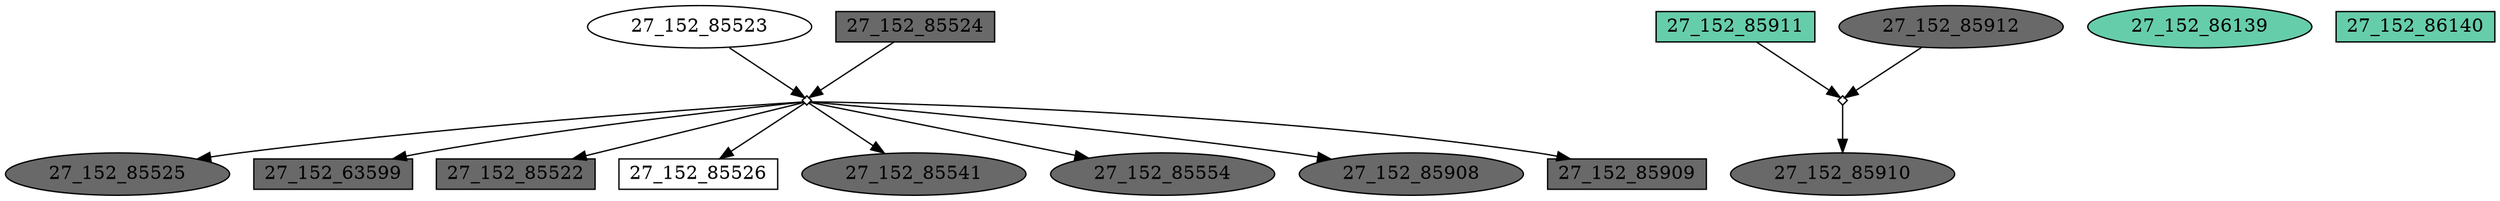 digraph {
	"27_152_85525" [shape=box fillcolor=dimgrey fontcolor=black height=0.3 regular=0 shape=ellipse style=filled width=0.5]
	"27_152_85524x27_152_85523" -> "27_152_85525"
	"27_152_63599" [shape=box fillcolor=dimgrey fontcolor=black height=0.3 regular=0 shape=box style=filled width=0.5]
	"27_152_85524x27_152_85523" -> "27_152_63599"
	"27_152_85522" [shape=box fillcolor=dimgrey fontcolor=black height=0.3 regular=0 shape=box style=filled width=0.5]
	"27_152_85524x27_152_85523" -> "27_152_85522"
	"27_152_85523" [shape=box fillcolor=white fontcolor=black height=0.3 regular=0 shape=ellipse style=filled width=0.5]
	"27_152_85523" -> "27_152_85524x27_152_85523"
	"27_152_85524" [shape=box fillcolor=dimgrey fontcolor=black height=0.3 regular=0 shape=box style=filled width=0.5]
	"27_152_85524" -> "27_152_85524x27_152_85523"
	"27_152_85526" [shape=box fillcolor=white fontcolor=black height=0.3 regular=0 shape=box style=filled width=0.5]
	"27_152_85524x27_152_85523" -> "27_152_85526"
	"27_152_85541" [shape=box fillcolor=dimgrey fontcolor=black height=0.3 regular=0 shape=ellipse style=filled width=0.5]
	"27_152_85524x27_152_85523" -> "27_152_85541"
	"27_152_85554" [shape=box fillcolor=dimgrey fontcolor=black height=0.3 regular=0 shape=ellipse style=filled width=0.5]
	"27_152_85524x27_152_85523" -> "27_152_85554"
	"27_152_85908" [shape=box fillcolor=dimgrey fontcolor=black height=0.3 regular=0 shape=ellipse style=filled width=0.5]
	"27_152_85524x27_152_85523" -> "27_152_85908"
	"27_152_85909" [shape=box fillcolor=dimgrey fontcolor=black height=0.3 regular=0 shape=box style=filled width=0.5]
	"27_152_85524x27_152_85523" -> "27_152_85909"
	"27_152_85910" [shape=box fillcolor=dimgrey fontcolor=black height=0.3 regular=0 shape=ellipse style=filled width=0.5]
	"27_152_85912x27_152_85911" -> "27_152_85910"
	"27_152_85911" [shape=box fillcolor=aquamarine3 fontcolor=black height=0.3 regular=0 shape=box style=filled width=0.5]
	"27_152_85911" -> "27_152_85912x27_152_85911"
	"27_152_85912" [shape=box fillcolor=dimgrey fontcolor=black height=0.3 regular=0 shape=ellipse style=filled width=0.5]
	"27_152_85912" -> "27_152_85912x27_152_85911"
	"27_152_86139" [shape=box fillcolor=aquamarine3 fontcolor=black height=0.3 regular=0 shape=ellipse style=filled width=0.5]
	"27_152_86140" [shape=box fillcolor=aquamarine3 fontcolor=black height=0.3 regular=0 shape=box style=filled width=0.5]
	"27_152_85912x27_152_85911" [label="" height=.1 shape=diamond width=.1]
	"27_152_85524x27_152_85523" [label="" height=.1 shape=diamond width=.1]
}
